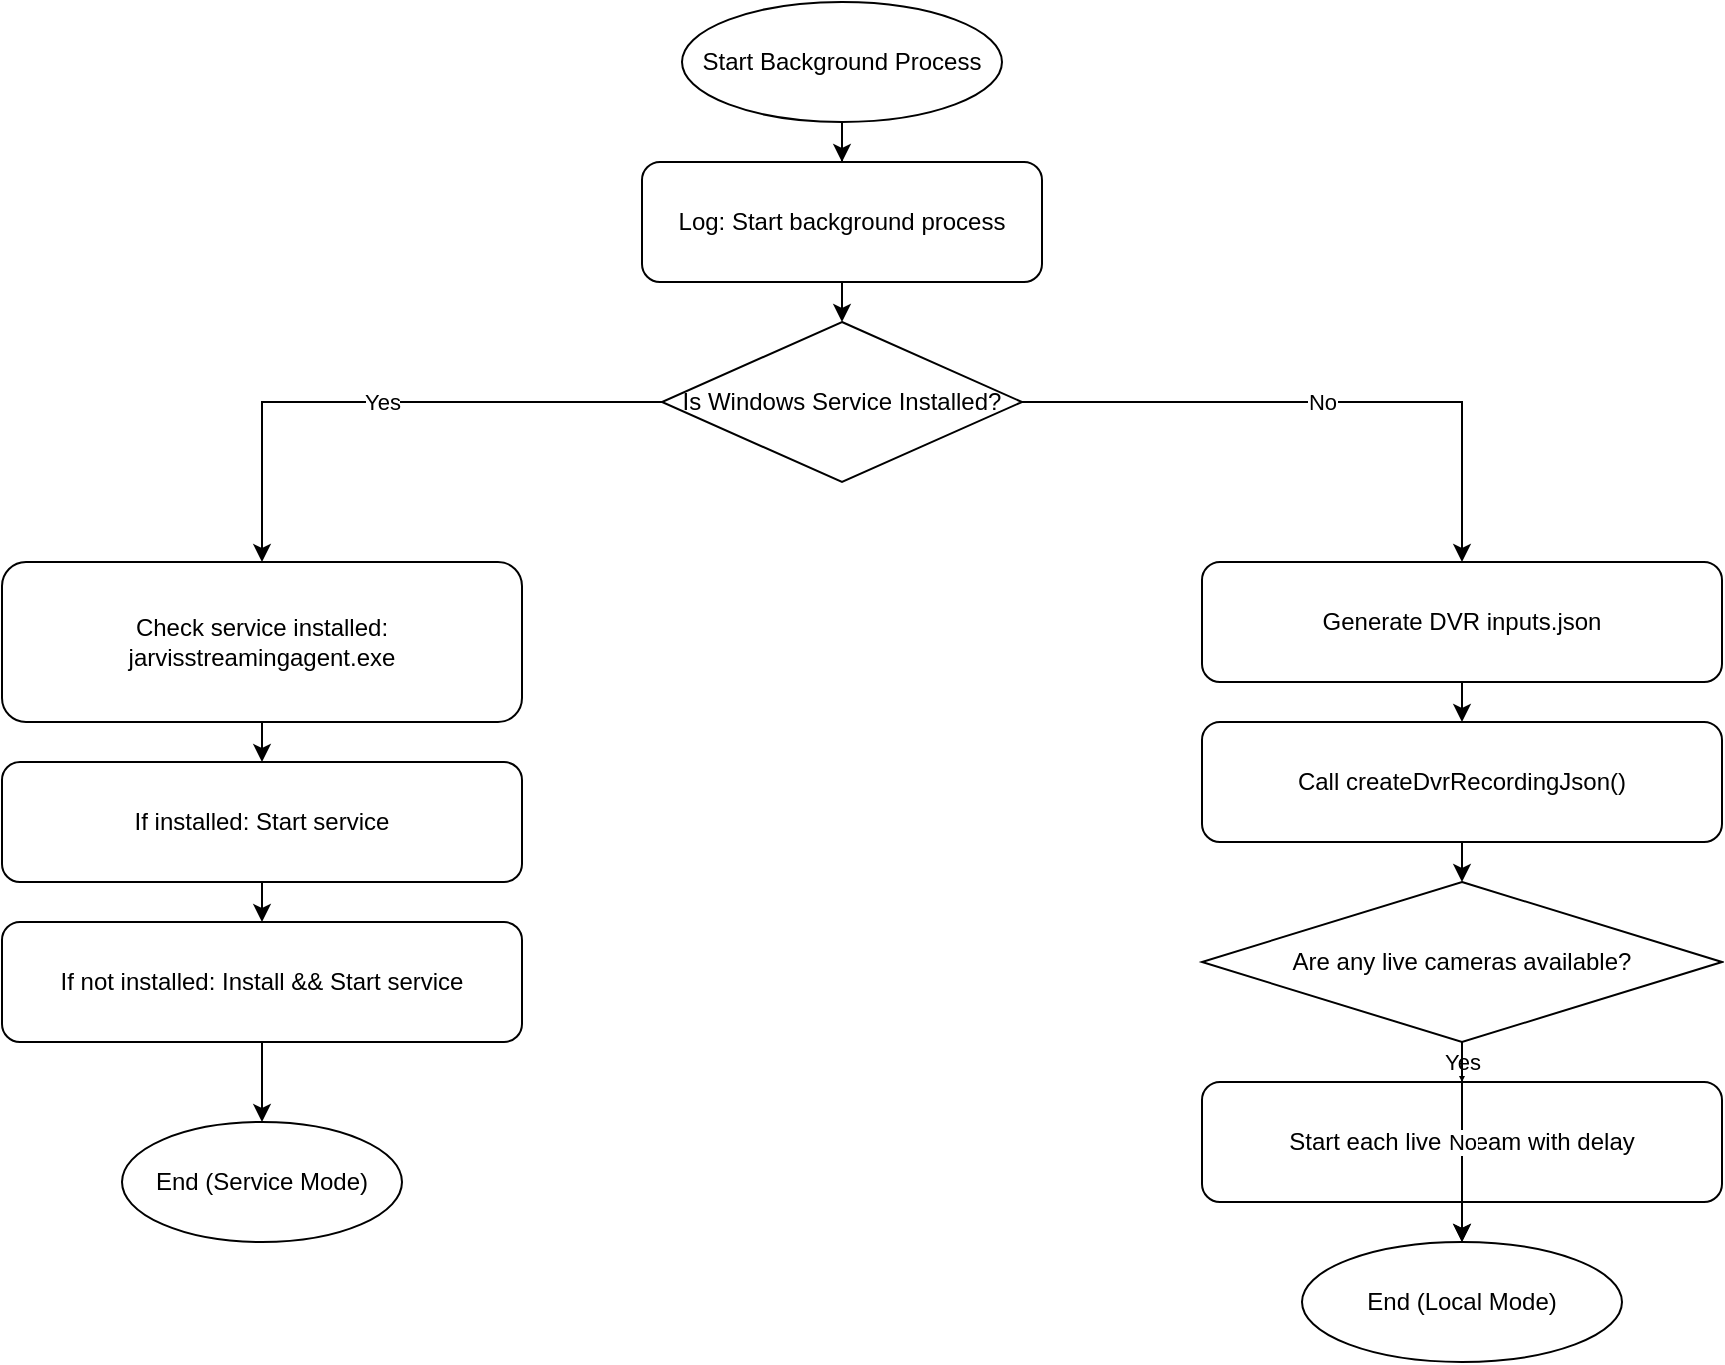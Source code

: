 <mxfile>
  <diagram name="startBackgroundProcess Flow" id="startBackgroundProcessFlow">
    <mxGraphModel dx="1538" dy="895" grid="1" gridSize="10" guides="1" tooltips="1" connect="1" arrows="1" fold="1" page="1" pageScale="1" pageWidth="827" pageHeight="1169">
      <root>
        <mxCell id="0" />
        <mxCell id="1" parent="0" />
        <mxCell id="start" value="Start Background Process" style="ellipse;whiteSpace=wrap;html=1;aspect=fixed;container=1;" vertex="1" parent="1">
          <mxGeometry x="380" y="20" width="160" height="60" as="geometry" />
        </mxCell>
        <mxCell id="log" value="Log: Start background process" style="rounded=1;whiteSpace=wrap;html=1;" vertex="1" parent="1">
          <mxGeometry x="360" y="100" width="200" height="60" as="geometry" />
        </mxCell>
        <mxCell id="checkService" value="Is Windows Service Installed?" style="rhombus;whiteSpace=wrap;html=1;" vertex="1" parent="1">
          <mxGeometry x="370" y="180" width="180" height="80" as="geometry" />
        </mxCell>
        <mxCell id="serviceBranch" value="Check service installed: jarvisstreamingagent.exe" style="rounded=1;whiteSpace=wrap;html=1;" vertex="1" parent="1">
          <mxGeometry x="40" y="300" width="260" height="80" as="geometry" />
        </mxCell>
        <mxCell id="startService" value="If installed: Start service" style="rounded=1;whiteSpace=wrap;html=1;" vertex="1" parent="1">
          <mxGeometry x="40" y="400" width="260" height="60" as="geometry" />
        </mxCell>
        <mxCell id="installService" value="If not installed: Install &amp;&amp; Start service" style="rounded=1;whiteSpace=wrap;html=1;" vertex="1" parent="1">
          <mxGeometry x="40" y="480" width="260" height="60" as="geometry" />
        </mxCell>
        <mxCell id="end1" value="End (Service Mode)" style="ellipse;whiteSpace=wrap;html=1;aspect=fixed;" vertex="1" parent="1">
          <mxGeometry x="100" y="580" width="140" height="60" as="geometry" />
        </mxCell>
        <mxCell id="nonService" value="Generate DVR inputs.json" style="rounded=1;whiteSpace=wrap;html=1;" vertex="1" parent="1">
          <mxGeometry x="640" y="300" width="260" height="60" as="geometry" />
        </mxCell>
        <mxCell id="startDVR" value="Call createDvrRecordingJson()" style="rounded=1;whiteSpace=wrap;html=1;" vertex="1" parent="1">
          <mxGeometry x="640" y="380" width="260" height="60" as="geometry" />
        </mxCell>
        <mxCell id="checkLive" value="Are any live cameras available?" style="rhombus;whiteSpace=wrap;html=1;" vertex="1" parent="1">
          <mxGeometry x="640" y="460" width="260" height="80" as="geometry" />
        </mxCell>
        <mxCell id="startLive" value="Start each live stream with delay" style="rounded=1;whiteSpace=wrap;html=1;" vertex="1" parent="1">
          <mxGeometry x="640" y="560" width="260" height="60" as="geometry" />
        </mxCell>
        <mxCell id="end2" value="End (Local Mode)" style="ellipse;whiteSpace=wrap;html=1;aspect=fixed;" vertex="1" parent="1">
          <mxGeometry x="690" y="640" width="160" height="60" as="geometry" />
        </mxCell>
        <mxCell id="e1" style="edgeStyle=orthogonalEdgeStyle;rounded=0;orthogonalLoop=1;jettySize=auto;html=1;exitX=0.5;exitY=1;exitDx=0;exitDy=0;" edge="1" parent="1" source="start" target="log">
          <mxGeometry relative="1" as="geometry" />
        </mxCell>
        <mxCell id="e2" style="edgeStyle=orthogonalEdgeStyle;rounded=0;html=1;" edge="1" parent="1" source="log" target="checkService">
          <mxGeometry relative="1" as="geometry" />
        </mxCell>
        <mxCell id="e3" value="Yes" style="edgeStyle=orthogonalEdgeStyle;rounded=0;html=1;" edge="1" parent="1" source="checkService" target="serviceBranch">
          <mxGeometry relative="1" as="geometry" />
        </mxCell>
        <mxCell id="e4" style="edgeStyle=orthogonalEdgeStyle;rounded=0;html=1;" edge="1" parent="1" source="serviceBranch" target="startService">
          <mxGeometry relative="1" as="geometry" />
        </mxCell>
        <mxCell id="e5" style="edgeStyle=orthogonalEdgeStyle;rounded=0;html=1;" edge="1" parent="1" source="startService" target="installService">
          <mxGeometry relative="1" as="geometry" />
        </mxCell>
        <mxCell id="e6" style="edgeStyle=orthogonalEdgeStyle;rounded=0;html=1;" edge="1" parent="1" source="installService" target="end1">
          <mxGeometry relative="1" as="geometry" />
        </mxCell>
        <mxCell id="e7" value="No" style="edgeStyle=orthogonalEdgeStyle;rounded=0;html=1;" edge="1" parent="1" source="checkService" target="nonService">
          <mxGeometry relative="1" as="geometry">
            <mxPoint x="560" y="300" as="targetPoint" />
          </mxGeometry>
        </mxCell>
        <mxCell id="e8" style="edgeStyle=orthogonalEdgeStyle;rounded=0;html=1;" edge="1" parent="1" source="nonService" target="startDVR">
          <mxGeometry relative="1" as="geometry" />
        </mxCell>
        <mxCell id="e9" style="edgeStyle=orthogonalEdgeStyle;rounded=0;html=1;" edge="1" parent="1" source="startDVR" target="checkLive">
          <mxGeometry relative="1" as="geometry" />
        </mxCell>
        <mxCell id="e10" value="Yes" style="edgeStyle=orthogonalEdgeStyle;rounded=0;html=1;" edge="1" parent="1" source="checkLive" target="startLive">
          <mxGeometry relative="1" as="geometry" />
        </mxCell>
        <mxCell id="e11" style="edgeStyle=orthogonalEdgeStyle;rounded=0;html=1;" edge="1" parent="1" source="startLive" target="end2">
          <mxGeometry relative="1" as="geometry" />
        </mxCell>
        <mxCell id="e12" value="No" style="edgeStyle=orthogonalEdgeStyle;rounded=0;html=1;" edge="1" parent="1" source="checkLive" target="end2">
          <mxGeometry relative="1" as="geometry">
            <mxPoint x="840" y="640" as="targetPoint" />
          </mxGeometry>
        </mxCell>
      </root>
    </mxGraphModel>
  </diagram>
</mxfile>
